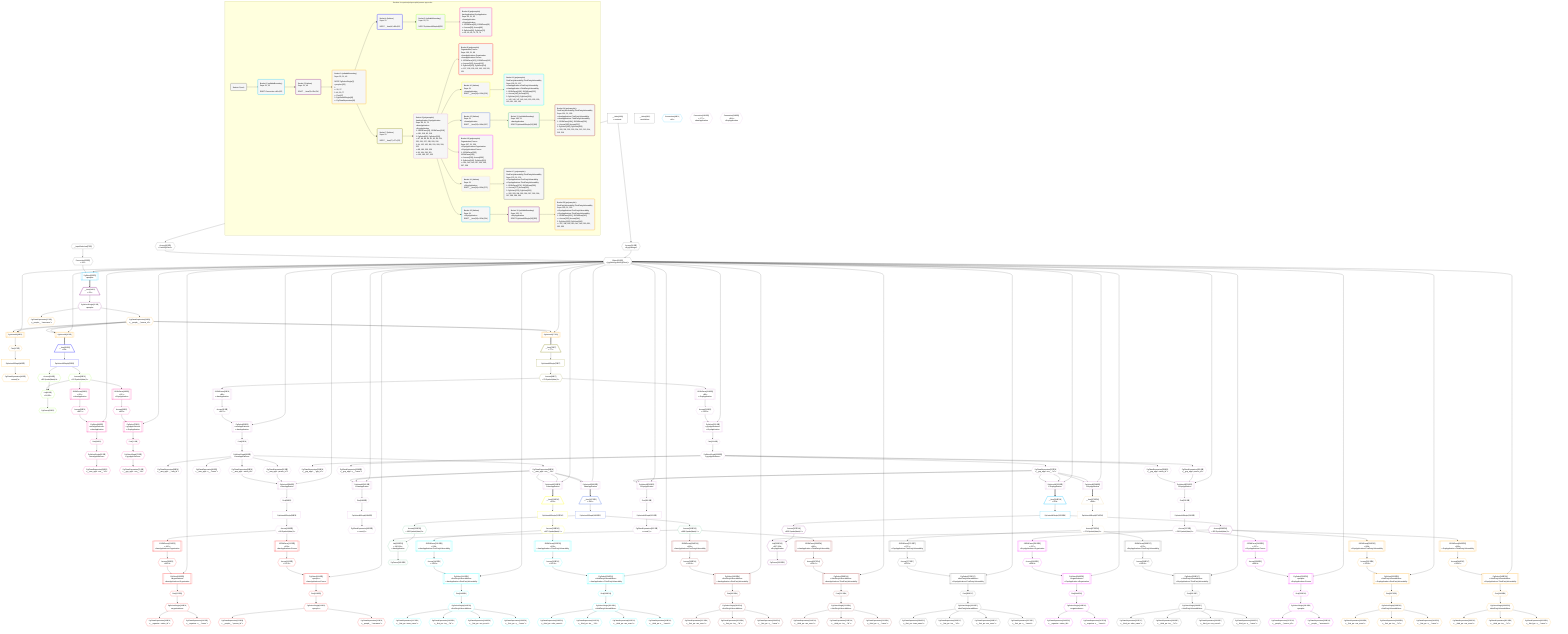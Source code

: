 %%{init: {'themeVariables': { 'fontSize': '12px'}}}%%
graph TD
    classDef path fill:#eee,stroke:#000,color:#000
    classDef plan fill:#fff,stroke-width:1px,color:#000
    classDef itemplan fill:#fff,stroke-width:2px,color:#000
    classDef unbatchedplan fill:#dff,stroke-width:1px,color:#000
    classDef sideeffectplan fill:#fcc,stroke-width:2px,color:#000
    classDef bucket fill:#f6f6f6,color:#000,stroke-width:2px,text-align:left


    %% define steps
    __Value3["__Value[3∈0]<br />ᐸcontextᐳ"]:::plan
    __Value5["__Value[5∈0]<br />ᐸrootValueᐳ"]:::plan
    __InputStaticLeaf7{{"__InputStaticLeaf[7∈0]"}}:::plan
    Access19{{"Access[19∈0]<br />ᐸ3.pgSettingsᐳ"}}:::plan
    Access20{{"Access[20∈0]<br />ᐸ3.withPgClientᐳ"}}:::plan
    Object21{{"Object[21∈0]<br />ᐸ{pgSettings,withPgClient}ᐳ"}}:::plan
    Connection22{{"Connection[22∈0]<br />ᐸ18ᐳ"}}:::plan
    PgSelect23[["PgSelect[23∈1]<br />ᐸpeopleᐳ"]]:::plan
    __Item24[/"__Item[24∈2]<br />ᐸ23ᐳ"\]:::itemplan
    PgSelectSingle25{{"PgSelectSingle[25∈2]<br />ᐸpeopleᐳ"}}:::plan
    PgClassExpression26{{"PgClassExpression[26∈3]<br />ᐸ__people__.”person_id”ᐳ"}}:::plan
    PgClassExpression27{{"PgClassExpression[27∈3]<br />ᐸ__people__.”username”ᐳ"}}:::plan
    Connection45{{"Connection[45∈1]<br />ᐸ41ᐳ"}}:::plan
    PgUnionAll46[["PgUnionAll[46∈3]"]]:::plan
    First47{{"First[47∈3]"}}:::plan
    PgUnionAllSingle48["PgUnionAllSingle[48∈3]"]:::plan
    PgClassExpression49{{"PgClassExpression[49∈3]<br />ᐸcount(*)ᐳ"}}:::plan
    PgUnionAll50[["PgUnionAll[50∈3]"]]:::plan
    __Item51[/"__Item[51∈4]<br />ᐸ50ᐳ"\]:::itemplan
    PgUnionAllSingle52["PgUnionAllSingle[52∈4]"]:::plan
    Access54{{"Access[54∈5]<br />ᐸ52.Symbol(data).0ᐳ"}}:::plan
    Access55{{"Access[55∈5]<br />ᐸ52.Symbol(data).1ᐳ"}}:::plan
    List56{{"List[56∈5]<br />ᐸ54,55ᐳ"}}:::plan
    PgCursor53{{"PgCursor[53∈5]"}}:::plan
    JSONParse58[["JSONParse[58∈6]<br />ᐸ55ᐳ<br />ᐳAwsApplication"]]:::plan
    Access59{{"Access[59∈6]<br />ᐸ58.0ᐳ"}}:::plan
    PgSelect60[["PgSelect[60∈6]<br />ᐸawsApplicationsᐳ<br />ᐳAwsApplication"]]:::plan
    First64{{"First[64∈6]"}}:::plan
    PgSelectSingle65{{"PgSelectSingle[65∈6]<br />ᐸawsApplicationsᐳ"}}:::plan
    PgClassExpression66{{"PgClassExpression[66∈6]<br />ᐸ__aws_appl...ons__.”id”ᐳ"}}:::plan
    JSONParse68[["JSONParse[68∈6]<br />ᐸ55ᐳ<br />ᐳGcpApplication"]]:::plan
    Access69{{"Access[69∈6]<br />ᐸ68.0ᐳ"}}:::plan
    PgSelect70[["PgSelect[70∈6]<br />ᐸgcpApplicationsᐳ<br />ᐳGcpApplication"]]:::plan
    First74{{"First[74∈6]"}}:::plan
    PgSelectSingle75{{"PgSelectSingle[75∈6]<br />ᐸgcpApplicationsᐳ"}}:::plan
    PgClassExpression76{{"PgClassExpression[76∈6]<br />ᐸ__gcp_appl...ons__.”id”ᐳ"}}:::plan
    PgUnionAll77[["PgUnionAll[77∈3]"]]:::plan
    __Item78[/"__Item[78∈7]<br />ᐸ77ᐳ"\]:::itemplan
    PgUnionAllSingle79["PgUnionAllSingle[79∈7]"]:::plan
    Access80{{"Access[80∈7]<br />ᐸ79.Symbol(data).1ᐳ"}}:::plan
    JSONParse81[["JSONParse[81∈8]<br />ᐸ80ᐳ<br />ᐳAwsApplication"]]:::plan
    Access82{{"Access[82∈8]<br />ᐸ81.0ᐳ"}}:::plan
    PgSelect83[["PgSelect[83∈8]<br />ᐸawsApplicationsᐳ<br />ᐳAwsApplication"]]:::plan
    First87{{"First[87∈8]"}}:::plan
    PgSelectSingle88{{"PgSelectSingle[88∈8]<br />ᐸawsApplicationsᐳ"}}:::plan
    PgClassExpression89{{"PgClassExpression[89∈8]<br />ᐸ__aws_appl..._.”aws_id”ᐳ"}}:::plan
    PgClassExpression90{{"PgClassExpression[90∈8]<br />ᐸ__aws_appl...ons__.”id”ᐳ"}}:::plan
    PgClassExpression91{{"PgClassExpression[91∈8]<br />ᐸ__aws_appl...s__.”name”ᐳ"}}:::plan
    PgClassExpression92{{"PgClassExpression[92∈8]<br />ᐸ__aws_appl...person_id”ᐳ"}}:::plan
    PgClassExpression93{{"PgClassExpression[93∈8]<br />ᐸ__aws_appl...zation_id”ᐳ"}}:::plan
    PgUnionAll94[["PgUnionAll[94∈8]<br />ᐳAwsApplication"]]:::plan
    First98{{"First[98∈8]"}}:::plan
    PgUnionAllSingle99["PgUnionAllSingle[99∈8]"]:::plan
    Access100{{"Access[100∈8]<br />ᐸ99.Symbol(data).1ᐳ"}}:::plan
    JSONParse101[["JSONParse[101∈9]<br />ᐸ100ᐳ<br />ᐳAwsApplicationᐳOrganization"]]:::plan
    Access102{{"Access[102∈9]<br />ᐸ101.0ᐳ"}}:::plan
    PgSelect103[["PgSelect[103∈9]<br />ᐸorganizationsᐳ<br />ᐳAwsApplicationᐳOrganization"]]:::plan
    First107{{"First[107∈9]"}}:::plan
    PgSelectSingle108{{"PgSelectSingle[108∈9]<br />ᐸorganizationsᐳ"}}:::plan
    PgClassExpression109{{"PgClassExpression[109∈9]<br />ᐸ__organiza...zation_id”ᐳ"}}:::plan
    PgClassExpression110{{"PgClassExpression[110∈9]<br />ᐸ__organiza...s__.”name”ᐳ"}}:::plan
    JSONParse112[["JSONParse[112∈9]<br />ᐸ100ᐳ<br />ᐳAwsApplicationᐳPerson"]]:::plan
    Access113{{"Access[113∈9]<br />ᐸ112.0ᐳ"}}:::plan
    PgSelect114[["PgSelect[114∈9]<br />ᐸpeopleᐳ<br />ᐳAwsApplicationᐳPerson"]]:::plan
    First118{{"First[118∈9]"}}:::plan
    PgSelectSingle119{{"PgSelectSingle[119∈9]<br />ᐸpeopleᐳ"}}:::plan
    PgClassExpression120{{"PgClassExpression[120∈9]<br />ᐸ__people__.”person_id”ᐳ"}}:::plan
    PgClassExpression121{{"PgClassExpression[121∈9]<br />ᐸ__people__.”username”ᐳ"}}:::plan
    PgUnionAll132[["PgUnionAll[132∈8]<br />ᐳAwsApplication"]]:::plan
    __Item136[/"__Item[136∈10]<br />ᐸ132ᐳ"\]:::itemplan
    PgUnionAllSingle137["PgUnionAllSingle[137∈10]"]:::plan
    Access138{{"Access[138∈10]<br />ᐸ137.Symbol(data).1ᐳ"}}:::plan
    JSONParse139[["JSONParse[139∈11]<br />ᐸ138ᐳ<br />ᐳAwsApplicationᐳFirstPartyVulnerability"]]:::plan
    Access140{{"Access[140∈11]<br />ᐸ139.0ᐳ"}}:::plan
    PgSelect141[["PgSelect[141∈11]<br />ᐸfirstPartyVulnerabilitiesᐳ<br />ᐳAwsApplicationᐳFirstPartyVulnerability"]]:::plan
    First145{{"First[145∈11]"}}:::plan
    PgSelectSingle146{{"PgSelectSingle[146∈11]<br />ᐸfirstPartyVulnerabilitiesᐳ"}}:::plan
    PgClassExpression147{{"PgClassExpression[147∈11]<br />ᐸ__first_pa...team_name”ᐳ"}}:::plan
    PgClassExpression148{{"PgClassExpression[148∈11]<br />ᐸ__first_pa...ies__.”id”ᐳ"}}:::plan
    PgClassExpression149{{"PgClassExpression[149∈11]<br />ᐸ__first_pa...vss_score”ᐳ"}}:::plan
    PgClassExpression150{{"PgClassExpression[150∈11]<br />ᐸ__first_pa...s__.”name”ᐳ"}}:::plan
    JSONParse152[["JSONParse[152∈11]<br />ᐸ138ᐳ<br />ᐳAwsApplicationᐳThirdPartyVulnerability"]]:::plan
    Access153{{"Access[153∈11]<br />ᐸ152.0ᐳ"}}:::plan
    PgSelect154[["PgSelect[154∈11]<br />ᐸthirdPartyVulnerabilitiesᐳ<br />ᐳAwsApplicationᐳThirdPartyVulnerability"]]:::plan
    First158{{"First[158∈11]"}}:::plan
    PgSelectSingle159{{"PgSelectSingle[159∈11]<br />ᐸthirdPartyVulnerabilitiesᐳ"}}:::plan
    PgClassExpression160{{"PgClassExpression[160∈11]<br />ᐸ__third_pa...ndor_name”ᐳ"}}:::plan
    PgClassExpression161{{"PgClassExpression[161∈11]<br />ᐸ__third_pa...ies__.”id”ᐳ"}}:::plan
    PgClassExpression162{{"PgClassExpression[162∈11]<br />ᐸ__third_pa...vss_score”ᐳ"}}:::plan
    PgClassExpression163{{"PgClassExpression[163∈11]<br />ᐸ__third_pa...s__.”name”ᐳ"}}:::plan
    Connection181{{"Connection[181∈8]<br />ᐸ177ᐳ<br />ᐳAwsApplication"}}:::plan
    PgUnionAll182[["PgUnionAll[182∈8]<br />ᐳAwsApplication"]]:::plan
    First183{{"First[183∈8]"}}:::plan
    PgUnionAllSingle184["PgUnionAllSingle[184∈8]"]:::plan
    PgClassExpression185{{"PgClassExpression[185∈8]<br />ᐸcount(*)ᐳ"}}:::plan
    PgUnionAll186[["PgUnionAll[186∈8]<br />ᐳAwsApplication"]]:::plan
    __Item187[/"__Item[187∈12]<br />ᐸ186ᐳ"\]:::itemplan
    PgUnionAllSingle188["PgUnionAllSingle[188∈12]"]:::plan
    Access190{{"Access[190∈13]<br />ᐸ188.Symbol(data).0ᐳ"}}:::plan
    Access191{{"Access[191∈13]<br />ᐸ188.Symbol(data).1ᐳ"}}:::plan
    List192{{"List[192∈13]<br />ᐸ190,191ᐳ<br />ᐳAwsApplication"}}:::plan
    PgCursor189{{"PgCursor[189∈13]"}}:::plan
    JSONParse194[["JSONParse[194∈14]<br />ᐸ191ᐳ<br />ᐳAwsApplicationᐳFirstPartyVulnerability"]]:::plan
    Access195{{"Access[195∈14]<br />ᐸ194.0ᐳ"}}:::plan
    PgSelect196[["PgSelect[196∈14]<br />ᐸfirstPartyVulnerabilitiesᐳ<br />ᐳAwsApplicationᐳFirstPartyVulnerability"]]:::plan
    First200{{"First[200∈14]"}}:::plan
    PgSelectSingle201{{"PgSelectSingle[201∈14]<br />ᐸfirstPartyVulnerabilitiesᐳ"}}:::plan
    PgClassExpression202{{"PgClassExpression[202∈14]<br />ᐸ__first_pa...vss_score”ᐳ"}}:::plan
    PgClassExpression203{{"PgClassExpression[203∈14]<br />ᐸ__first_pa...ies__.”id”ᐳ"}}:::plan
    PgClassExpression204{{"PgClassExpression[204∈14]<br />ᐸ__first_pa...s__.”name”ᐳ"}}:::plan
    JSONParse206[["JSONParse[206∈14]<br />ᐸ191ᐳ<br />ᐳAwsApplicationᐳThirdPartyVulnerability"]]:::plan
    Access207{{"Access[207∈14]<br />ᐸ206.0ᐳ"}}:::plan
    PgSelect208[["PgSelect[208∈14]<br />ᐸthirdPartyVulnerabilitiesᐳ<br />ᐳAwsApplicationᐳThirdPartyVulnerability"]]:::plan
    First212{{"First[212∈14]"}}:::plan
    PgSelectSingle213{{"PgSelectSingle[213∈14]<br />ᐸthirdPartyVulnerabilitiesᐳ"}}:::plan
    PgClassExpression214{{"PgClassExpression[214∈14]<br />ᐸ__third_pa...vss_score”ᐳ"}}:::plan
    PgClassExpression215{{"PgClassExpression[215∈14]<br />ᐸ__third_pa...ies__.”id”ᐳ"}}:::plan
    PgClassExpression216{{"PgClassExpression[216∈14]<br />ᐸ__third_pa...s__.”name”ᐳ"}}:::plan
    JSONParse218[["JSONParse[218∈8]<br />ᐸ80ᐳ<br />ᐳGcpApplication"]]:::plan
    Access219{{"Access[219∈8]<br />ᐸ218.0ᐳ"}}:::plan
    PgSelect220[["PgSelect[220∈8]<br />ᐸgcpApplicationsᐳ<br />ᐳGcpApplication"]]:::plan
    First224{{"First[224∈8]"}}:::plan
    PgSelectSingle225{{"PgSelectSingle[225∈8]<br />ᐸgcpApplicationsᐳ"}}:::plan
    PgClassExpression226{{"PgClassExpression[226∈8]<br />ᐸ__gcp_appl..._.”gcp_id”ᐳ"}}:::plan
    PgClassExpression227{{"PgClassExpression[227∈8]<br />ᐸ__gcp_appl...ons__.”id”ᐳ"}}:::plan
    PgClassExpression228{{"PgClassExpression[228∈8]<br />ᐸ__gcp_appl...s__.”name”ᐳ"}}:::plan
    PgClassExpression229{{"PgClassExpression[229∈8]<br />ᐸ__gcp_appl...person_id”ᐳ"}}:::plan
    PgClassExpression230{{"PgClassExpression[230∈8]<br />ᐸ__gcp_appl...zation_id”ᐳ"}}:::plan
    PgUnionAll231[["PgUnionAll[231∈8]<br />ᐳGcpApplication"]]:::plan
    First235{{"First[235∈8]"}}:::plan
    PgUnionAllSingle236["PgUnionAllSingle[236∈8]"]:::plan
    Access237{{"Access[237∈8]<br />ᐸ236.Symbol(data).1ᐳ"}}:::plan
    JSONParse238[["JSONParse[238∈15]<br />ᐸ237ᐳ<br />ᐳGcpApplicationᐳOrganization"]]:::plan
    Access239{{"Access[239∈15]<br />ᐸ238.0ᐳ"}}:::plan
    PgSelect240[["PgSelect[240∈15]<br />ᐸorganizationsᐳ<br />ᐳGcpApplicationᐳOrganization"]]:::plan
    First244{{"First[244∈15]"}}:::plan
    PgSelectSingle245{{"PgSelectSingle[245∈15]<br />ᐸorganizationsᐳ"}}:::plan
    PgClassExpression246{{"PgClassExpression[246∈15]<br />ᐸ__organiza...zation_id”ᐳ"}}:::plan
    PgClassExpression247{{"PgClassExpression[247∈15]<br />ᐸ__organiza...s__.”name”ᐳ"}}:::plan
    JSONParse249[["JSONParse[249∈15]<br />ᐸ237ᐳ<br />ᐳGcpApplicationᐳPerson"]]:::plan
    Access250{{"Access[250∈15]<br />ᐸ249.0ᐳ"}}:::plan
    PgSelect251[["PgSelect[251∈15]<br />ᐸpeopleᐳ<br />ᐳGcpApplicationᐳPerson"]]:::plan
    First255{{"First[255∈15]"}}:::plan
    PgSelectSingle256{{"PgSelectSingle[256∈15]<br />ᐸpeopleᐳ"}}:::plan
    PgClassExpression257{{"PgClassExpression[257∈15]<br />ᐸ__people__.”person_id”ᐳ"}}:::plan
    PgClassExpression258{{"PgClassExpression[258∈15]<br />ᐸ__people__.”username”ᐳ"}}:::plan
    PgUnionAll269[["PgUnionAll[269∈8]<br />ᐳGcpApplication"]]:::plan
    __Item273[/"__Item[273∈16]<br />ᐸ269ᐳ"\]:::itemplan
    PgUnionAllSingle274["PgUnionAllSingle[274∈16]"]:::plan
    Access275{{"Access[275∈16]<br />ᐸ274.Symbol(data).1ᐳ"}}:::plan
    JSONParse276[["JSONParse[276∈17]<br />ᐸ275ᐳ<br />ᐳGcpApplicationᐳFirstPartyVulnerability"]]:::plan
    Access277{{"Access[277∈17]<br />ᐸ276.0ᐳ"}}:::plan
    PgSelect278[["PgSelect[278∈17]<br />ᐸfirstPartyVulnerabilitiesᐳ<br />ᐳGcpApplicationᐳFirstPartyVulnerability"]]:::plan
    First282{{"First[282∈17]"}}:::plan
    PgSelectSingle283{{"PgSelectSingle[283∈17]<br />ᐸfirstPartyVulnerabilitiesᐳ"}}:::plan
    PgClassExpression284{{"PgClassExpression[284∈17]<br />ᐸ__first_pa...team_name”ᐳ"}}:::plan
    PgClassExpression285{{"PgClassExpression[285∈17]<br />ᐸ__first_pa...ies__.”id”ᐳ"}}:::plan
    PgClassExpression286{{"PgClassExpression[286∈17]<br />ᐸ__first_pa...vss_score”ᐳ"}}:::plan
    PgClassExpression287{{"PgClassExpression[287∈17]<br />ᐸ__first_pa...s__.”name”ᐳ"}}:::plan
    JSONParse289[["JSONParse[289∈17]<br />ᐸ275ᐳ<br />ᐳGcpApplicationᐳThirdPartyVulnerability"]]:::plan
    Access290{{"Access[290∈17]<br />ᐸ289.0ᐳ"}}:::plan
    PgSelect291[["PgSelect[291∈17]<br />ᐸthirdPartyVulnerabilitiesᐳ<br />ᐳGcpApplicationᐳThirdPartyVulnerability"]]:::plan
    First295{{"First[295∈17]"}}:::plan
    PgSelectSingle296{{"PgSelectSingle[296∈17]<br />ᐸthirdPartyVulnerabilitiesᐳ"}}:::plan
    PgClassExpression297{{"PgClassExpression[297∈17]<br />ᐸ__third_pa...ndor_name”ᐳ"}}:::plan
    PgClassExpression298{{"PgClassExpression[298∈17]<br />ᐸ__third_pa...ies__.”id”ᐳ"}}:::plan
    PgClassExpression299{{"PgClassExpression[299∈17]<br />ᐸ__third_pa...vss_score”ᐳ"}}:::plan
    PgClassExpression300{{"PgClassExpression[300∈17]<br />ᐸ__third_pa...s__.”name”ᐳ"}}:::plan
    Connection318{{"Connection[318∈8]<br />ᐸ314ᐳ<br />ᐳGcpApplication"}}:::plan
    PgUnionAll319[["PgUnionAll[319∈8]<br />ᐳGcpApplication"]]:::plan
    First320{{"First[320∈8]"}}:::plan
    PgUnionAllSingle321["PgUnionAllSingle[321∈8]"]:::plan
    PgClassExpression322{{"PgClassExpression[322∈8]<br />ᐸcount(*)ᐳ"}}:::plan
    PgUnionAll323[["PgUnionAll[323∈8]<br />ᐳGcpApplication"]]:::plan
    __Item324[/"__Item[324∈18]<br />ᐸ323ᐳ"\]:::itemplan
    PgUnionAllSingle325["PgUnionAllSingle[325∈18]"]:::plan
    Access327{{"Access[327∈19]<br />ᐸ325.Symbol(data).0ᐳ"}}:::plan
    Access328{{"Access[328∈19]<br />ᐸ325.Symbol(data).1ᐳ"}}:::plan
    List329{{"List[329∈19]<br />ᐸ327,328ᐳ<br />ᐳGcpApplication"}}:::plan
    PgCursor326{{"PgCursor[326∈19]"}}:::plan
    JSONParse331[["JSONParse[331∈20]<br />ᐸ328ᐳ<br />ᐳGcpApplicationᐳFirstPartyVulnerability"]]:::plan
    Access332{{"Access[332∈20]<br />ᐸ331.0ᐳ"}}:::plan
    PgSelect333[["PgSelect[333∈20]<br />ᐸfirstPartyVulnerabilitiesᐳ<br />ᐳGcpApplicationᐳFirstPartyVulnerability"]]:::plan
    First337{{"First[337∈20]"}}:::plan
    PgSelectSingle338{{"PgSelectSingle[338∈20]<br />ᐸfirstPartyVulnerabilitiesᐳ"}}:::plan
    PgClassExpression339{{"PgClassExpression[339∈20]<br />ᐸ__first_pa...vss_score”ᐳ"}}:::plan
    PgClassExpression340{{"PgClassExpression[340∈20]<br />ᐸ__first_pa...ies__.”id”ᐳ"}}:::plan
    PgClassExpression341{{"PgClassExpression[341∈20]<br />ᐸ__first_pa...s__.”name”ᐳ"}}:::plan
    JSONParse343[["JSONParse[343∈20]<br />ᐸ328ᐳ<br />ᐳGcpApplicationᐳThirdPartyVulnerability"]]:::plan
    Access344{{"Access[344∈20]<br />ᐸ343.0ᐳ"}}:::plan
    PgSelect345[["PgSelect[345∈20]<br />ᐸthirdPartyVulnerabilitiesᐳ<br />ᐳGcpApplicationᐳThirdPartyVulnerability"]]:::plan
    First349{{"First[349∈20]"}}:::plan
    PgSelectSingle350{{"PgSelectSingle[350∈20]<br />ᐸthirdPartyVulnerabilitiesᐳ"}}:::plan
    PgClassExpression351{{"PgClassExpression[351∈20]<br />ᐸ__third_pa...vss_score”ᐳ"}}:::plan
    PgClassExpression352{{"PgClassExpression[352∈20]<br />ᐸ__third_pa...ies__.”id”ᐳ"}}:::plan
    PgClassExpression353{{"PgClassExpression[353∈20]<br />ᐸ__third_pa...s__.”name”ᐳ"}}:::plan

    %% plan dependencies
    __Value3 --> Access19
    __Value3 --> Access20
    Access19 & Access20 --> Object21
    __InputStaticLeaf7 --> Connection22
    Object21 & Connection22 --> PgSelect23
    PgSelect23 ==> __Item24
    __Item24 --> PgSelectSingle25
    PgSelectSingle25 --> PgClassExpression26
    PgSelectSingle25 --> PgClassExpression27
    Object21 & PgClassExpression26 & PgClassExpression26 --> PgUnionAll46
    PgUnionAll46 --> First47
    First47 --> PgUnionAllSingle48
    PgUnionAllSingle48 --> PgClassExpression49
    Object21 & PgClassExpression26 & PgClassExpression26 --> PgUnionAll50
    PgUnionAll50 ==> __Item51
    __Item51 --> PgUnionAllSingle52
    PgUnionAllSingle52 --> Access54
    PgUnionAllSingle52 --> Access55
    Access54 & Access55 --> List56
    List56 --> PgCursor53
    Access55 --> JSONParse58
    JSONParse58 --> Access59
    Object21 & Access59 --> PgSelect60
    PgSelect60 --> First64
    First64 --> PgSelectSingle65
    PgSelectSingle65 --> PgClassExpression66
    Access55 --> JSONParse68
    JSONParse68 --> Access69
    Object21 & Access69 --> PgSelect70
    PgSelect70 --> First74
    First74 --> PgSelectSingle75
    PgSelectSingle75 --> PgClassExpression76
    Object21 & PgClassExpression26 & PgClassExpression26 --> PgUnionAll77
    PgUnionAll77 ==> __Item78
    __Item78 --> PgUnionAllSingle79
    PgUnionAllSingle79 --> Access80
    Access80 --> JSONParse81
    JSONParse81 --> Access82
    Object21 & Access82 --> PgSelect83
    PgSelect83 --> First87
    First87 --> PgSelectSingle88
    PgSelectSingle88 --> PgClassExpression89
    PgSelectSingle88 --> PgClassExpression90
    PgSelectSingle88 --> PgClassExpression91
    PgSelectSingle88 --> PgClassExpression92
    PgSelectSingle88 --> PgClassExpression93
    Object21 & PgClassExpression92 & PgClassExpression93 --> PgUnionAll94
    PgUnionAll94 --> First98
    First98 --> PgUnionAllSingle99
    PgUnionAllSingle99 --> Access100
    Access100 --> JSONParse101
    JSONParse101 --> Access102
    Object21 & Access102 --> PgSelect103
    PgSelect103 --> First107
    First107 --> PgSelectSingle108
    PgSelectSingle108 --> PgClassExpression109
    PgSelectSingle108 --> PgClassExpression110
    Access100 --> JSONParse112
    JSONParse112 --> Access113
    Object21 & Access113 --> PgSelect114
    PgSelect114 --> First118
    First118 --> PgSelectSingle119
    PgSelectSingle119 --> PgClassExpression120
    PgSelectSingle119 --> PgClassExpression121
    Object21 & PgClassExpression90 & PgClassExpression90 --> PgUnionAll132
    PgUnionAll132 ==> __Item136
    __Item136 --> PgUnionAllSingle137
    PgUnionAllSingle137 --> Access138
    Access138 --> JSONParse139
    JSONParse139 --> Access140
    Object21 & Access140 --> PgSelect141
    PgSelect141 --> First145
    First145 --> PgSelectSingle146
    PgSelectSingle146 --> PgClassExpression147
    PgSelectSingle146 --> PgClassExpression148
    PgSelectSingle146 --> PgClassExpression149
    PgSelectSingle146 --> PgClassExpression150
    Access138 --> JSONParse152
    JSONParse152 --> Access153
    Object21 & Access153 --> PgSelect154
    PgSelect154 --> First158
    First158 --> PgSelectSingle159
    PgSelectSingle159 --> PgClassExpression160
    PgSelectSingle159 --> PgClassExpression161
    PgSelectSingle159 --> PgClassExpression162
    PgSelectSingle159 --> PgClassExpression163
    Object21 & PgClassExpression90 & PgClassExpression90 --> PgUnionAll182
    PgUnionAll182 --> First183
    First183 --> PgUnionAllSingle184
    PgUnionAllSingle184 --> PgClassExpression185
    Object21 & PgClassExpression90 & PgClassExpression90 --> PgUnionAll186
    PgUnionAll186 ==> __Item187
    __Item187 --> PgUnionAllSingle188
    PgUnionAllSingle188 --> Access190
    PgUnionAllSingle188 --> Access191
    Access190 & Access191 --> List192
    List192 --> PgCursor189
    Access191 --> JSONParse194
    JSONParse194 --> Access195
    Object21 & Access195 --> PgSelect196
    PgSelect196 --> First200
    First200 --> PgSelectSingle201
    PgSelectSingle201 --> PgClassExpression202
    PgSelectSingle201 --> PgClassExpression203
    PgSelectSingle201 --> PgClassExpression204
    Access191 --> JSONParse206
    JSONParse206 --> Access207
    Object21 & Access207 --> PgSelect208
    PgSelect208 --> First212
    First212 --> PgSelectSingle213
    PgSelectSingle213 --> PgClassExpression214
    PgSelectSingle213 --> PgClassExpression215
    PgSelectSingle213 --> PgClassExpression216
    Access80 --> JSONParse218
    JSONParse218 --> Access219
    Object21 & Access219 --> PgSelect220
    PgSelect220 --> First224
    First224 --> PgSelectSingle225
    PgSelectSingle225 --> PgClassExpression226
    PgSelectSingle225 --> PgClassExpression227
    PgSelectSingle225 --> PgClassExpression228
    PgSelectSingle225 --> PgClassExpression229
    PgSelectSingle225 --> PgClassExpression230
    Object21 & PgClassExpression229 & PgClassExpression230 --> PgUnionAll231
    PgUnionAll231 --> First235
    First235 --> PgUnionAllSingle236
    PgUnionAllSingle236 --> Access237
    Access237 --> JSONParse238
    JSONParse238 --> Access239
    Object21 & Access239 --> PgSelect240
    PgSelect240 --> First244
    First244 --> PgSelectSingle245
    PgSelectSingle245 --> PgClassExpression246
    PgSelectSingle245 --> PgClassExpression247
    Access237 --> JSONParse249
    JSONParse249 --> Access250
    Object21 & Access250 --> PgSelect251
    PgSelect251 --> First255
    First255 --> PgSelectSingle256
    PgSelectSingle256 --> PgClassExpression257
    PgSelectSingle256 --> PgClassExpression258
    Object21 & PgClassExpression227 & PgClassExpression227 --> PgUnionAll269
    PgUnionAll269 ==> __Item273
    __Item273 --> PgUnionAllSingle274
    PgUnionAllSingle274 --> Access275
    Access275 --> JSONParse276
    JSONParse276 --> Access277
    Object21 & Access277 --> PgSelect278
    PgSelect278 --> First282
    First282 --> PgSelectSingle283
    PgSelectSingle283 --> PgClassExpression284
    PgSelectSingle283 --> PgClassExpression285
    PgSelectSingle283 --> PgClassExpression286
    PgSelectSingle283 --> PgClassExpression287
    Access275 --> JSONParse289
    JSONParse289 --> Access290
    Object21 & Access290 --> PgSelect291
    PgSelect291 --> First295
    First295 --> PgSelectSingle296
    PgSelectSingle296 --> PgClassExpression297
    PgSelectSingle296 --> PgClassExpression298
    PgSelectSingle296 --> PgClassExpression299
    PgSelectSingle296 --> PgClassExpression300
    Object21 & PgClassExpression227 & PgClassExpression227 --> PgUnionAll319
    PgUnionAll319 --> First320
    First320 --> PgUnionAllSingle321
    PgUnionAllSingle321 --> PgClassExpression322
    Object21 & PgClassExpression227 & PgClassExpression227 --> PgUnionAll323
    PgUnionAll323 ==> __Item324
    __Item324 --> PgUnionAllSingle325
    PgUnionAllSingle325 --> Access327
    PgUnionAllSingle325 --> Access328
    Access327 & Access328 --> List329
    List329 --> PgCursor326
    Access328 --> JSONParse331
    JSONParse331 --> Access332
    Object21 & Access332 --> PgSelect333
    PgSelect333 --> First337
    First337 --> PgSelectSingle338
    PgSelectSingle338 --> PgClassExpression339
    PgSelectSingle338 --> PgClassExpression340
    PgSelectSingle338 --> PgClassExpression341
    Access328 --> JSONParse343
    JSONParse343 --> Access344
    Object21 & Access344 --> PgSelect345
    PgSelect345 --> First349
    First349 --> PgSelectSingle350
    PgSelectSingle350 --> PgClassExpression351
    PgSelectSingle350 --> PgClassExpression352
    PgSelectSingle350 --> PgClassExpression353

    subgraph "Buckets for queries/polymorphic/person-app-vulns"
    Bucket0("Bucket 0 (root)"):::bucket
    classDef bucket0 stroke:#696969
    class Bucket0,__Value3,__Value5,__InputStaticLeaf7,Access19,Access20,Object21,Connection22 bucket0
    Bucket1("Bucket 1 (nullableBoundary)<br />Deps: 21, 22<br /><br />ROOT Connectionᐸ18ᐳ[22]"):::bucket
    classDef bucket1 stroke:#00bfff
    class Bucket1,PgSelect23,Connection45 bucket1
    Bucket2("Bucket 2 (listItem)<br />Deps: 21, 45<br /><br />ROOT __Item{2}ᐸ23ᐳ[24]"):::bucket
    classDef bucket2 stroke:#7f007f
    class Bucket2,__Item24,PgSelectSingle25 bucket2
    Bucket3("Bucket 3 (nullableBoundary)<br />Deps: 25, 21, 45<br /><br />ROOT PgSelectSingle{2}ᐸpeopleᐳ[25]<br />1: <br />ᐳ: 26, 27<br />2: 46, 50, 77<br />ᐳ: First[47]<br />3: PgUnionAllSingle[48]<br />ᐳ: PgClassExpression[49]"):::bucket
    classDef bucket3 stroke:#ffa500
    class Bucket3,PgClassExpression26,PgClassExpression27,PgUnionAll46,First47,PgUnionAllSingle48,PgClassExpression49,PgUnionAll50,PgUnionAll77 bucket3
    Bucket4("Bucket 4 (listItem)<br />Deps: 21<br /><br />ROOT __Item{4}ᐸ50ᐳ[51]"):::bucket
    classDef bucket4 stroke:#0000ff
    class Bucket4,__Item51,PgUnionAllSingle52 bucket4
    Bucket5("Bucket 5 (nullableBoundary)<br />Deps: 52, 21<br /><br />ROOT PgUnionAllSingle{4}[52]"):::bucket
    classDef bucket5 stroke:#7fff00
    class Bucket5,PgCursor53,Access54,Access55,List56 bucket5
    Bucket6("Bucket 6 (polymorphic)<br />AwsApplication,GcpApplication<br />Deps: 55, 21, 52<br />ᐳAwsApplication<br />ᐳGcpApplication<br />1: JSONParse[58], JSONParse[68]<br />ᐳ: Access[59], Access[69]<br />2: PgSelect[60], PgSelect[70]<br />ᐳ: 64, 65, 66, 74, 75, 76"):::bucket
    classDef bucket6 stroke:#ff1493
    class Bucket6,JSONParse58,Access59,PgSelect60,First64,PgSelectSingle65,PgClassExpression66,JSONParse68,Access69,PgSelect70,First74,PgSelectSingle75,PgClassExpression76 bucket6
    Bucket7("Bucket 7 (listItem)<br />Deps: 21<br /><br />ROOT __Item{7}ᐸ77ᐳ[78]"):::bucket
    classDef bucket7 stroke:#808000
    class Bucket7,__Item78,PgUnionAllSingle79,Access80 bucket7
    Bucket8("Bucket 8 (polymorphic)<br />AwsApplication,GcpApplication<br />Deps: 80, 21, 79<br />ᐳAwsApplication<br />ᐳGcpApplication<br />1: JSONParse[81], JSONParse[218]<br />ᐳ: 181, 318, 82, 219<br />2: PgSelect[83], PgSelect[220]<br />ᐳ: 87, 88, 89, 90, 91, 92, 93, 224, 225, 226, 227, 228, 229, 230<br />3: 94, 132, 182, 186, 231, 269, 319, 323<br />ᐳ: 98, 183, 235, 320<br />4: 99, 184, 236, 321<br />ᐳ: 100, 185, 237, 322"):::bucket
    classDef bucket8 stroke:#dda0dd
    class Bucket8,JSONParse81,Access82,PgSelect83,First87,PgSelectSingle88,PgClassExpression89,PgClassExpression90,PgClassExpression91,PgClassExpression92,PgClassExpression93,PgUnionAll94,First98,PgUnionAllSingle99,Access100,PgUnionAll132,Connection181,PgUnionAll182,First183,PgUnionAllSingle184,PgClassExpression185,PgUnionAll186,JSONParse218,Access219,PgSelect220,First224,PgSelectSingle225,PgClassExpression226,PgClassExpression227,PgClassExpression228,PgClassExpression229,PgClassExpression230,PgUnionAll231,First235,PgUnionAllSingle236,Access237,PgUnionAll269,Connection318,PgUnionAll319,First320,PgUnionAllSingle321,PgClassExpression322,PgUnionAll323 bucket8
    Bucket9("Bucket 9 (polymorphic)<br />Organization,Person<br />Deps: 100, 21, 99<br />ᐳAwsApplicationᐳOrganization<br />ᐳAwsApplicationᐳPerson<br />1: JSONParse[101], JSONParse[112]<br />ᐳ: Access[102], Access[113]<br />2: PgSelect[103], PgSelect[114]<br />ᐳ: 107, 108, 109, 110, 118, 119, 120, 121"):::bucket
    classDef bucket9 stroke:#ff0000
    class Bucket9,JSONParse101,Access102,PgSelect103,First107,PgSelectSingle108,PgClassExpression109,PgClassExpression110,JSONParse112,Access113,PgSelect114,First118,PgSelectSingle119,PgClassExpression120,PgClassExpression121 bucket9
    Bucket10("Bucket 10 (listItem)<br />Deps: 21<br />ᐳAwsApplication<br />ROOT __Item{10}ᐸ132ᐳ[136]"):::bucket
    classDef bucket10 stroke:#ffff00
    class Bucket10,__Item136,PgUnionAllSingle137,Access138 bucket10
    Bucket11("Bucket 11 (polymorphic)<br />FirstPartyVulnerability,ThirdPartyVulnerability<br />Deps: 138, 21, 137<br />ᐳAwsApplicationᐳFirstPartyVulnerability<br />ᐳAwsApplicationᐳThirdPartyVulnerability<br />1: JSONParse[139], JSONParse[152]<br />ᐳ: Access[140], Access[153]<br />2: PgSelect[141], PgSelect[154]<br />ᐳ: 145, 146, 147, 148, 149, 150, 158, 159, 160, 161, 162, 163"):::bucket
    classDef bucket11 stroke:#00ffff
    class Bucket11,JSONParse139,Access140,PgSelect141,First145,PgSelectSingle146,PgClassExpression147,PgClassExpression148,PgClassExpression149,PgClassExpression150,JSONParse152,Access153,PgSelect154,First158,PgSelectSingle159,PgClassExpression160,PgClassExpression161,PgClassExpression162,PgClassExpression163 bucket11
    Bucket12("Bucket 12 (listItem)<br />Deps: 21<br />ᐳAwsApplication<br />ROOT __Item{12}ᐸ186ᐳ[187]"):::bucket
    classDef bucket12 stroke:#4169e1
    class Bucket12,__Item187,PgUnionAllSingle188 bucket12
    Bucket13("Bucket 13 (nullableBoundary)<br />Deps: 188, 21<br />ᐳAwsApplication<br />ROOT PgUnionAllSingle{12}[188]"):::bucket
    classDef bucket13 stroke:#3cb371
    class Bucket13,PgCursor189,Access190,Access191,List192 bucket13
    Bucket14("Bucket 14 (polymorphic)<br />FirstPartyVulnerability,ThirdPartyVulnerability<br />Deps: 191, 21, 188<br />ᐳAwsApplicationᐳFirstPartyVulnerability<br />ᐳAwsApplicationᐳThirdPartyVulnerability<br />1: JSONParse[194], JSONParse[206]<br />ᐳ: Access[195], Access[207]<br />2: PgSelect[196], PgSelect[208]<br />ᐳ: 200, 201, 202, 203, 204, 212, 213, 214, 215, 216"):::bucket
    classDef bucket14 stroke:#a52a2a
    class Bucket14,JSONParse194,Access195,PgSelect196,First200,PgSelectSingle201,PgClassExpression202,PgClassExpression203,PgClassExpression204,JSONParse206,Access207,PgSelect208,First212,PgSelectSingle213,PgClassExpression214,PgClassExpression215,PgClassExpression216 bucket14
    Bucket15("Bucket 15 (polymorphic)<br />Organization,Person<br />Deps: 237, 21, 236<br />ᐳGcpApplicationᐳOrganization<br />ᐳGcpApplicationᐳPerson<br />1: JSONParse[238], JSONParse[249]<br />ᐳ: Access[239], Access[250]<br />2: PgSelect[240], PgSelect[251]<br />ᐳ: 244, 245, 246, 247, 255, 256, 257, 258"):::bucket
    classDef bucket15 stroke:#ff00ff
    class Bucket15,JSONParse238,Access239,PgSelect240,First244,PgSelectSingle245,PgClassExpression246,PgClassExpression247,JSONParse249,Access250,PgSelect251,First255,PgSelectSingle256,PgClassExpression257,PgClassExpression258 bucket15
    Bucket16("Bucket 16 (listItem)<br />Deps: 21<br />ᐳGcpApplication<br />ROOT __Item{16}ᐸ269ᐳ[273]"):::bucket
    classDef bucket16 stroke:#f5deb3
    class Bucket16,__Item273,PgUnionAllSingle274,Access275 bucket16
    Bucket17("Bucket 17 (polymorphic)<br />FirstPartyVulnerability,ThirdPartyVulnerability<br />Deps: 275, 21, 274<br />ᐳGcpApplicationᐳFirstPartyVulnerability<br />ᐳGcpApplicationᐳThirdPartyVulnerability<br />1: JSONParse[276], JSONParse[289]<br />ᐳ: Access[277], Access[290]<br />2: PgSelect[278], PgSelect[291]<br />ᐳ: 282, 283, 284, 285, 286, 287, 295, 296, 297, 298, 299, 300"):::bucket
    classDef bucket17 stroke:#696969
    class Bucket17,JSONParse276,Access277,PgSelect278,First282,PgSelectSingle283,PgClassExpression284,PgClassExpression285,PgClassExpression286,PgClassExpression287,JSONParse289,Access290,PgSelect291,First295,PgSelectSingle296,PgClassExpression297,PgClassExpression298,PgClassExpression299,PgClassExpression300 bucket17
    Bucket18("Bucket 18 (listItem)<br />Deps: 21<br />ᐳGcpApplication<br />ROOT __Item{18}ᐸ323ᐳ[324]"):::bucket
    classDef bucket18 stroke:#00bfff
    class Bucket18,__Item324,PgUnionAllSingle325 bucket18
    Bucket19("Bucket 19 (nullableBoundary)<br />Deps: 325, 21<br />ᐳGcpApplication<br />ROOT PgUnionAllSingle{18}[325]"):::bucket
    classDef bucket19 stroke:#7f007f
    class Bucket19,PgCursor326,Access327,Access328,List329 bucket19
    Bucket20("Bucket 20 (polymorphic)<br />FirstPartyVulnerability,ThirdPartyVulnerability<br />Deps: 328, 21, 325<br />ᐳGcpApplicationᐳFirstPartyVulnerability<br />ᐳGcpApplicationᐳThirdPartyVulnerability<br />1: JSONParse[331], JSONParse[343]<br />ᐳ: Access[332], Access[344]<br />2: PgSelect[333], PgSelect[345]<br />ᐳ: 337, 338, 339, 340, 341, 349, 350, 351, 352, 353"):::bucket
    classDef bucket20 stroke:#ffa500
    class Bucket20,JSONParse331,Access332,PgSelect333,First337,PgSelectSingle338,PgClassExpression339,PgClassExpression340,PgClassExpression341,JSONParse343,Access344,PgSelect345,First349,PgSelectSingle350,PgClassExpression351,PgClassExpression352,PgClassExpression353 bucket20
    Bucket0 --> Bucket1
    Bucket1 --> Bucket2
    Bucket2 --> Bucket3
    Bucket3 --> Bucket4 & Bucket7
    Bucket4 --> Bucket5
    Bucket5 --> Bucket6
    Bucket7 --> Bucket8
    Bucket8 --> Bucket9 & Bucket10 & Bucket12 & Bucket15 & Bucket16 & Bucket18
    Bucket10 --> Bucket11
    Bucket12 --> Bucket13
    Bucket13 --> Bucket14
    Bucket16 --> Bucket17
    Bucket18 --> Bucket19
    Bucket19 --> Bucket20
    end